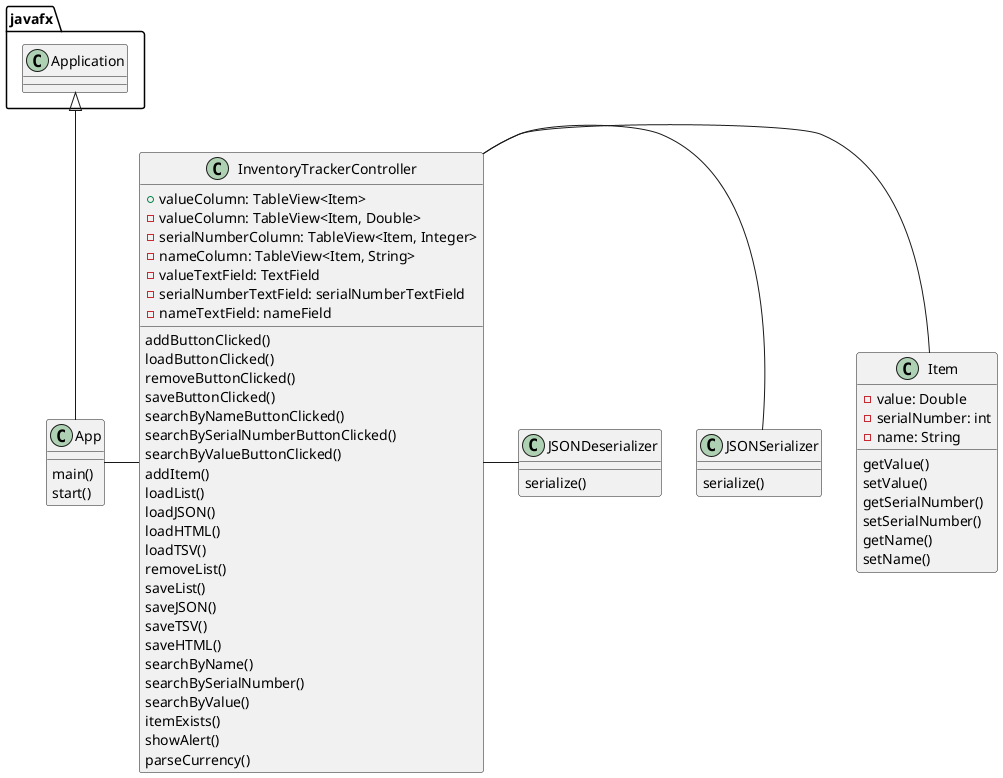 @startuml

class App {
    main()
    start()
}

class InventoryTrackerController {
+ valueColumn: TableView<Item>
- valueColumn: TableView<Item, Double>
- serialNumberColumn: TableView<Item, Integer>
- nameColumn: TableView<Item, String>
- valueTextField: TextField
- serialNumberTextField: serialNumberTextField
- nameTextField: nameField
addButtonClicked()
loadButtonClicked()
removeButtonClicked()
saveButtonClicked()
searchByNameButtonClicked()
searchBySerialNumberButtonClicked()
searchByValueButtonClicked()
addItem()
loadList()
loadJSON()
loadHTML()
loadTSV()
removeList()
saveList()
saveJSON()
saveTSV()
saveHTML()
searchByName()
searchBySerialNumber()
searchByValue()
itemExists()
showAlert()
parseCurrency()
}

class Item {
- value: Double
- serialNumber: int
- name: String
getValue()
setValue()
getSerialNumber()
setSerialNumber()
getName()
setName()
}

class JSONSerializer {
serialize()

}

class JSONDeserializer {
serialize()
}

javafx.Application <|-- App

App - InventoryTrackerController

InventoryTrackerController - Item
InventoryTrackerController - JSONSerializer
InventoryTrackerController - JSONDeserializer

@enduml